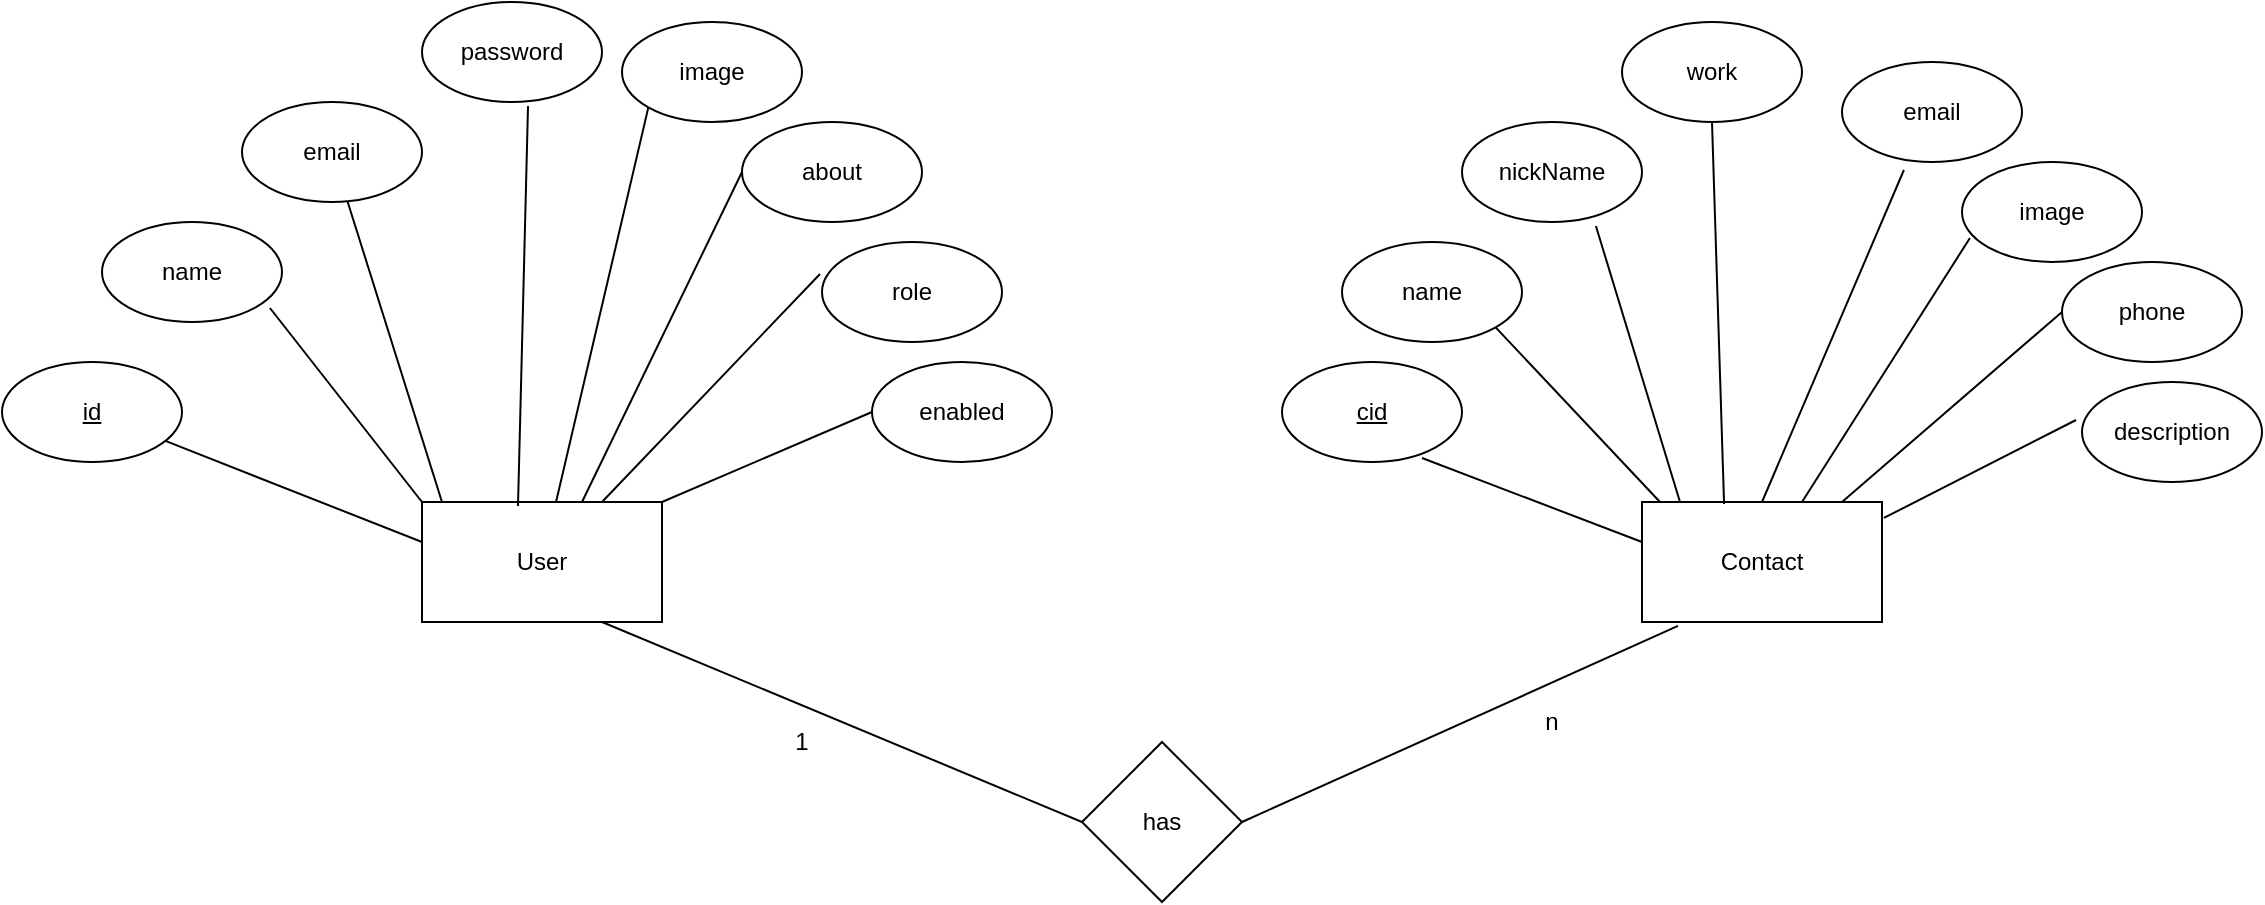 <mxfile version="14.9.6" type="device"><diagram id="OAKXhwZ8q-fy0UjCE2W-" name="Page-1"><mxGraphModel dx="1718" dy="482" grid="1" gridSize="10" guides="1" tooltips="1" connect="1" arrows="1" fold="1" page="1" pageScale="1" pageWidth="850" pageHeight="1100" math="0" shadow="0"><root><mxCell id="0"/><mxCell id="1" parent="0"/><mxCell id="v_HPqULcL8bv9e47DL7V-1" value="User" style="rounded=0;whiteSpace=wrap;html=1;" vertex="1" parent="1"><mxGeometry x="110" y="260" width="120" height="60" as="geometry"/></mxCell><mxCell id="v_HPqULcL8bv9e47DL7V-2" value="Contact" style="rounded=0;whiteSpace=wrap;html=1;" vertex="1" parent="1"><mxGeometry x="720" y="260" width="120" height="60" as="geometry"/></mxCell><mxCell id="v_HPqULcL8bv9e47DL7V-3" value="name" style="ellipse;whiteSpace=wrap;html=1;" vertex="1" parent="1"><mxGeometry x="-50" y="120" width="90" height="50" as="geometry"/></mxCell><mxCell id="v_HPqULcL8bv9e47DL7V-4" value="email" style="ellipse;whiteSpace=wrap;html=1;" vertex="1" parent="1"><mxGeometry x="20" y="60" width="90" height="50" as="geometry"/></mxCell><mxCell id="v_HPqULcL8bv9e47DL7V-5" value="password" style="ellipse;whiteSpace=wrap;html=1;" vertex="1" parent="1"><mxGeometry x="110" y="10" width="90" height="50" as="geometry"/></mxCell><mxCell id="v_HPqULcL8bv9e47DL7V-6" value="image" style="ellipse;whiteSpace=wrap;html=1;" vertex="1" parent="1"><mxGeometry x="210" y="20" width="90" height="50" as="geometry"/></mxCell><mxCell id="v_HPqULcL8bv9e47DL7V-7" value="about" style="ellipse;whiteSpace=wrap;html=1;" vertex="1" parent="1"><mxGeometry x="270" y="70" width="90" height="50" as="geometry"/></mxCell><mxCell id="v_HPqULcL8bv9e47DL7V-8" value="role" style="ellipse;whiteSpace=wrap;html=1;" vertex="1" parent="1"><mxGeometry x="310" y="130" width="90" height="50" as="geometry"/></mxCell><mxCell id="v_HPqULcL8bv9e47DL7V-9" value="enabled" style="ellipse;whiteSpace=wrap;html=1;" vertex="1" parent="1"><mxGeometry x="335" y="190" width="90" height="50" as="geometry"/></mxCell><mxCell id="v_HPqULcL8bv9e47DL7V-10" value="&lt;u&gt;id&lt;/u&gt;" style="ellipse;whiteSpace=wrap;html=1;" vertex="1" parent="1"><mxGeometry x="-100" y="190" width="90" height="50" as="geometry"/></mxCell><mxCell id="v_HPqULcL8bv9e47DL7V-11" value="&lt;u&gt;cid&lt;/u&gt;" style="ellipse;whiteSpace=wrap;html=1;" vertex="1" parent="1"><mxGeometry x="540" y="190" width="90" height="50" as="geometry"/></mxCell><mxCell id="v_HPqULcL8bv9e47DL7V-12" value="name" style="ellipse;whiteSpace=wrap;html=1;" vertex="1" parent="1"><mxGeometry x="570" y="130" width="90" height="50" as="geometry"/></mxCell><mxCell id="v_HPqULcL8bv9e47DL7V-13" value="nickName" style="ellipse;whiteSpace=wrap;html=1;" vertex="1" parent="1"><mxGeometry x="630" y="70" width="90" height="50" as="geometry"/></mxCell><mxCell id="v_HPqULcL8bv9e47DL7V-14" value="work" style="ellipse;whiteSpace=wrap;html=1;" vertex="1" parent="1"><mxGeometry x="710" y="20" width="90" height="50" as="geometry"/></mxCell><mxCell id="v_HPqULcL8bv9e47DL7V-15" value="email" style="ellipse;whiteSpace=wrap;html=1;" vertex="1" parent="1"><mxGeometry x="820" y="40" width="90" height="50" as="geometry"/></mxCell><mxCell id="v_HPqULcL8bv9e47DL7V-16" value="image" style="ellipse;whiteSpace=wrap;html=1;" vertex="1" parent="1"><mxGeometry x="880" y="90" width="90" height="50" as="geometry"/></mxCell><mxCell id="v_HPqULcL8bv9e47DL7V-17" value="phone" style="ellipse;whiteSpace=wrap;html=1;" vertex="1" parent="1"><mxGeometry x="930" y="140" width="90" height="50" as="geometry"/></mxCell><mxCell id="v_HPqULcL8bv9e47DL7V-18" value="description" style="ellipse;whiteSpace=wrap;html=1;" vertex="1" parent="1"><mxGeometry x="940" y="200" width="90" height="50" as="geometry"/></mxCell><mxCell id="v_HPqULcL8bv9e47DL7V-19" value="" style="endArrow=none;html=1;entryX=0.778;entryY=0.96;entryDx=0;entryDy=0;entryPerimeter=0;" edge="1" parent="1" target="v_HPqULcL8bv9e47DL7V-11"><mxGeometry width="50" height="50" relative="1" as="geometry"><mxPoint x="720" y="280" as="sourcePoint"/><mxPoint x="770" y="230" as="targetPoint"/></mxGeometry></mxCell><mxCell id="v_HPqULcL8bv9e47DL7V-21" value="" style="endArrow=none;html=1;entryX=1;entryY=1;entryDx=0;entryDy=0;exitX=0.075;exitY=0;exitDx=0;exitDy=0;exitPerimeter=0;" edge="1" parent="1" source="v_HPqULcL8bv9e47DL7V-2" target="v_HPqULcL8bv9e47DL7V-12"><mxGeometry width="50" height="50" relative="1" as="geometry"><mxPoint x="720" y="280" as="sourcePoint"/><mxPoint x="770" y="230" as="targetPoint"/></mxGeometry></mxCell><mxCell id="v_HPqULcL8bv9e47DL7V-22" value="" style="endArrow=none;html=1;entryX=0.744;entryY=1.04;entryDx=0;entryDy=0;entryPerimeter=0;" edge="1" parent="1" target="v_HPqULcL8bv9e47DL7V-13"><mxGeometry width="50" height="50" relative="1" as="geometry"><mxPoint x="739" y="260" as="sourcePoint"/><mxPoint x="656.82" y="182.678" as="targetPoint"/></mxGeometry></mxCell><mxCell id="v_HPqULcL8bv9e47DL7V-23" value="" style="endArrow=none;html=1;entryX=0.5;entryY=1;entryDx=0;entryDy=0;exitX=0.342;exitY=0.017;exitDx=0;exitDy=0;exitPerimeter=0;" edge="1" parent="1" source="v_HPqULcL8bv9e47DL7V-2" target="v_HPqULcL8bv9e47DL7V-14"><mxGeometry width="50" height="50" relative="1" as="geometry"><mxPoint x="749" y="270" as="sourcePoint"/><mxPoint x="706.96" y="132" as="targetPoint"/></mxGeometry></mxCell><mxCell id="v_HPqULcL8bv9e47DL7V-24" value="" style="endArrow=none;html=1;entryX=0.344;entryY=1.08;entryDx=0;entryDy=0;exitX=0.5;exitY=0;exitDx=0;exitDy=0;entryPerimeter=0;" edge="1" parent="1" source="v_HPqULcL8bv9e47DL7V-2" target="v_HPqULcL8bv9e47DL7V-15"><mxGeometry width="50" height="50" relative="1" as="geometry"><mxPoint x="771.04" y="271.02" as="sourcePoint"/><mxPoint x="765" y="80" as="targetPoint"/></mxGeometry></mxCell><mxCell id="v_HPqULcL8bv9e47DL7V-25" value="" style="endArrow=none;html=1;entryX=0.044;entryY=0.76;entryDx=0;entryDy=0;entryPerimeter=0;" edge="1" parent="1" target="v_HPqULcL8bv9e47DL7V-16"><mxGeometry width="50" height="50" relative="1" as="geometry"><mxPoint x="800" y="260" as="sourcePoint"/><mxPoint x="860.96" y="104" as="targetPoint"/></mxGeometry></mxCell><mxCell id="v_HPqULcL8bv9e47DL7V-26" value="" style="endArrow=none;html=1;entryX=0;entryY=0.5;entryDx=0;entryDy=0;" edge="1" parent="1" target="v_HPqULcL8bv9e47DL7V-17"><mxGeometry width="50" height="50" relative="1" as="geometry"><mxPoint x="820" y="260" as="sourcePoint"/><mxPoint x="893.96" y="138" as="targetPoint"/></mxGeometry></mxCell><mxCell id="v_HPqULcL8bv9e47DL7V-27" value="" style="endArrow=none;html=1;entryX=-0.033;entryY=0.38;entryDx=0;entryDy=0;entryPerimeter=0;exitX=1.008;exitY=0.133;exitDx=0;exitDy=0;exitPerimeter=0;" edge="1" parent="1" source="v_HPqULcL8bv9e47DL7V-2" target="v_HPqULcL8bv9e47DL7V-18"><mxGeometry width="50" height="50" relative="1" as="geometry"><mxPoint x="830" y="270" as="sourcePoint"/><mxPoint x="940" y="175" as="targetPoint"/></mxGeometry></mxCell><mxCell id="v_HPqULcL8bv9e47DL7V-28" value="" style="endArrow=none;html=1;" edge="1" parent="1" target="v_HPqULcL8bv9e47DL7V-10"><mxGeometry width="50" height="50" relative="1" as="geometry"><mxPoint x="110" y="280" as="sourcePoint"/><mxPoint x="160" y="230" as="targetPoint"/></mxGeometry></mxCell><mxCell id="v_HPqULcL8bv9e47DL7V-29" value="" style="endArrow=none;html=1;entryX=0.933;entryY=0.86;entryDx=0;entryDy=0;entryPerimeter=0;exitX=0;exitY=0;exitDx=0;exitDy=0;" edge="1" parent="1" source="v_HPqULcL8bv9e47DL7V-1" target="v_HPqULcL8bv9e47DL7V-3"><mxGeometry width="50" height="50" relative="1" as="geometry"><mxPoint x="120" y="290" as="sourcePoint"/><mxPoint x="0.916" y="240.062" as="targetPoint"/></mxGeometry></mxCell><mxCell id="v_HPqULcL8bv9e47DL7V-30" value="" style="endArrow=none;html=1;" edge="1" parent="1" target="v_HPqULcL8bv9e47DL7V-4"><mxGeometry width="50" height="50" relative="1" as="geometry"><mxPoint x="120" y="260" as="sourcePoint"/><mxPoint x="43.97" y="173" as="targetPoint"/></mxGeometry></mxCell><mxCell id="v_HPqULcL8bv9e47DL7V-31" value="" style="endArrow=none;html=1;entryX=0.589;entryY=1.04;entryDx=0;entryDy=0;entryPerimeter=0;exitX=0.4;exitY=0.033;exitDx=0;exitDy=0;exitPerimeter=0;" edge="1" parent="1" source="v_HPqULcL8bv9e47DL7V-1" target="v_HPqULcL8bv9e47DL7V-5"><mxGeometry width="50" height="50" relative="1" as="geometry"><mxPoint x="130" y="270" as="sourcePoint"/><mxPoint x="82.74" y="119.627" as="targetPoint"/></mxGeometry></mxCell><mxCell id="v_HPqULcL8bv9e47DL7V-32" value="" style="endArrow=none;html=1;entryX=0;entryY=1;entryDx=0;entryDy=0;" edge="1" parent="1" source="v_HPqULcL8bv9e47DL7V-1" target="v_HPqULcL8bv9e47DL7V-6"><mxGeometry width="50" height="50" relative="1" as="geometry"><mxPoint x="168" y="271.98" as="sourcePoint"/><mxPoint x="173.01" y="72" as="targetPoint"/></mxGeometry></mxCell><mxCell id="v_HPqULcL8bv9e47DL7V-33" value="" style="endArrow=none;html=1;entryX=0;entryY=0.5;entryDx=0;entryDy=0;" edge="1" parent="1" target="v_HPqULcL8bv9e47DL7V-7"><mxGeometry width="50" height="50" relative="1" as="geometry"><mxPoint x="190" y="260" as="sourcePoint"/><mxPoint x="233.18" y="72.678" as="targetPoint"/></mxGeometry></mxCell><mxCell id="v_HPqULcL8bv9e47DL7V-34" value="" style="endArrow=none;html=1;entryX=-0.011;entryY=0.32;entryDx=0;entryDy=0;entryPerimeter=0;exitX=0.75;exitY=0;exitDx=0;exitDy=0;" edge="1" parent="1" source="v_HPqULcL8bv9e47DL7V-1" target="v_HPqULcL8bv9e47DL7V-8"><mxGeometry width="50" height="50" relative="1" as="geometry"><mxPoint x="200" y="270" as="sourcePoint"/><mxPoint x="280" y="105" as="targetPoint"/></mxGeometry></mxCell><mxCell id="v_HPqULcL8bv9e47DL7V-35" value="" style="endArrow=none;html=1;entryX=0;entryY=0.5;entryDx=0;entryDy=0;exitX=1;exitY=0;exitDx=0;exitDy=0;" edge="1" parent="1" source="v_HPqULcL8bv9e47DL7V-1" target="v_HPqULcL8bv9e47DL7V-9"><mxGeometry width="50" height="50" relative="1" as="geometry"><mxPoint x="210" y="270" as="sourcePoint"/><mxPoint x="319.01" y="156" as="targetPoint"/></mxGeometry></mxCell><mxCell id="v_HPqULcL8bv9e47DL7V-36" value="has" style="rhombus;whiteSpace=wrap;html=1;" vertex="1" parent="1"><mxGeometry x="440" y="380" width="80" height="80" as="geometry"/></mxCell><mxCell id="v_HPqULcL8bv9e47DL7V-37" value="" style="endArrow=none;html=1;entryX=0.15;entryY=1.033;entryDx=0;entryDy=0;entryPerimeter=0;exitX=1;exitY=0.5;exitDx=0;exitDy=0;" edge="1" parent="1" source="v_HPqULcL8bv9e47DL7V-36" target="v_HPqULcL8bv9e47DL7V-2"><mxGeometry width="50" height="50" relative="1" as="geometry"><mxPoint x="610" y="280" as="sourcePoint"/><mxPoint x="660" y="230" as="targetPoint"/></mxGeometry></mxCell><mxCell id="v_HPqULcL8bv9e47DL7V-38" value="" style="endArrow=none;html=1;entryX=0;entryY=0.5;entryDx=0;entryDy=0;exitX=0.75;exitY=1;exitDx=0;exitDy=0;" edge="1" parent="1" source="v_HPqULcL8bv9e47DL7V-1" target="v_HPqULcL8bv9e47DL7V-36"><mxGeometry width="50" height="50" relative="1" as="geometry"><mxPoint x="530" y="430" as="sourcePoint"/><mxPoint x="748" y="331.98" as="targetPoint"/></mxGeometry></mxCell><mxCell id="v_HPqULcL8bv9e47DL7V-40" value="1" style="text;html=1;strokeColor=none;fillColor=none;align=center;verticalAlign=middle;whiteSpace=wrap;rounded=0;" vertex="1" parent="1"><mxGeometry x="280" y="370" width="40" height="20" as="geometry"/></mxCell><mxCell id="v_HPqULcL8bv9e47DL7V-41" value="n" style="text;html=1;strokeColor=none;fillColor=none;align=center;verticalAlign=middle;whiteSpace=wrap;rounded=0;" vertex="1" parent="1"><mxGeometry x="655" y="360" width="40" height="20" as="geometry"/></mxCell></root></mxGraphModel></diagram></mxfile>